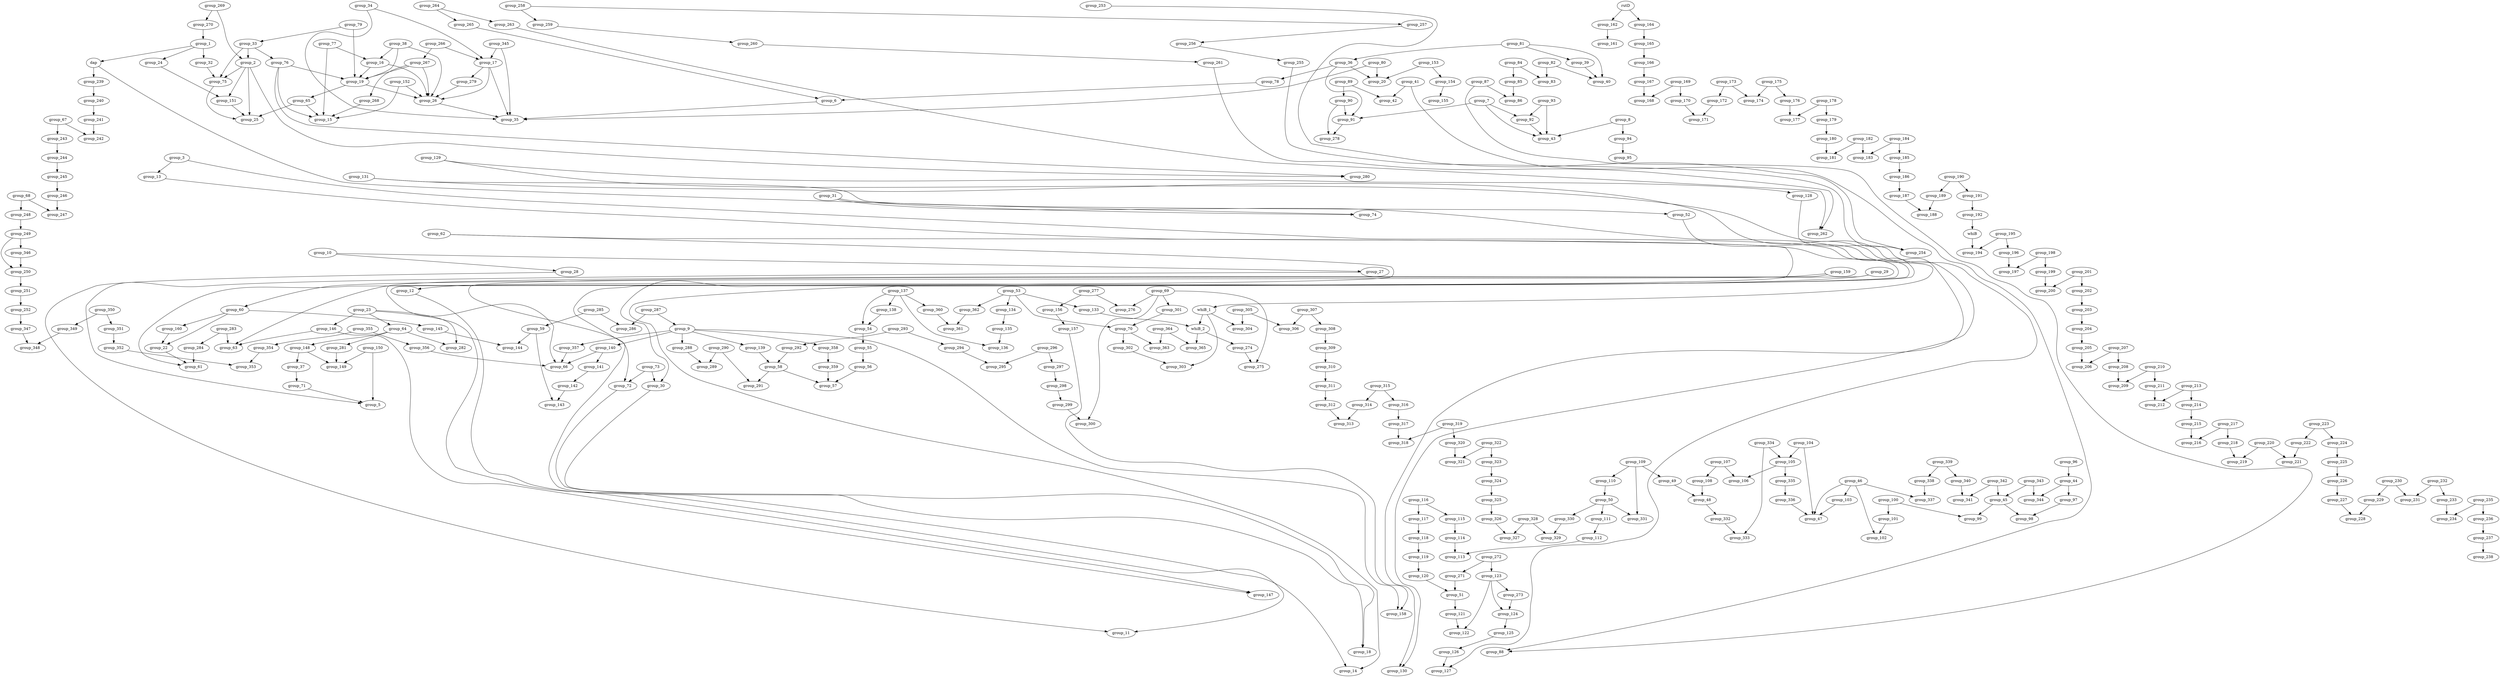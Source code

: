 digraph g
{

  /* list of nodes */
  "dap";
  "group_1";
  "group_10";
  "group_100";
  "group_101";
  "group_102";
  "group_103";
  "group_104";
  "group_105";
  "group_106";
  "group_107";
  "group_108";
  "group_109";
  "group_11";
  "group_110";
  "group_111";
  "group_112";
  "group_113";
  "group_114";
  "group_115";
  "group_116";
  "group_117";
  "group_118";
  "group_119";
  "group_12";
  "group_120";
  "group_121";
  "group_122";
  "group_123";
  "group_124";
  "group_125";
  "group_126";
  "group_127";
  "group_128";
  "group_129";
  "group_13";
  "group_130";
  "group_131";
  "group_133";
  "group_134";
  "group_135";
  "group_136";
  "group_137";
  "group_138";
  "group_139";
  "group_14";
  "group_140";
  "group_141";
  "group_142";
  "group_143";
  "group_144";
  "group_145";
  "group_146";
  "group_147";
  "group_148";
  "group_149";
  "group_15";
  "group_150";
  "group_151";
  "group_152";
  "group_153";
  "group_154";
  "group_155";
  "group_156";
  "group_157";
  "group_158";
  "group_159";
  "group_16";
  "group_160";
  "group_161";
  "group_162";
  "group_164";
  "group_165";
  "group_166";
  "group_167";
  "group_168";
  "group_169";
  "group_17";
  "group_170";
  "group_171";
  "group_172";
  "group_173";
  "group_174";
  "group_175";
  "group_176";
  "group_177";
  "group_178";
  "group_179";
  "group_18";
  "group_180";
  "group_181";
  "group_182";
  "group_183";
  "group_184";
  "group_185";
  "group_186";
  "group_187";
  "group_188";
  "group_189";
  "group_19";
  "group_190";
  "group_191";
  "group_192";
  "group_194";
  "group_195";
  "group_196";
  "group_197";
  "group_198";
  "group_199";
  "group_2";
  "group_20";
  "group_200";
  "group_201";
  "group_202";
  "group_203";
  "group_204";
  "group_205";
  "group_206";
  "group_207";
  "group_208";
  "group_209";
  "group_210";
  "group_211";
  "group_212";
  "group_213";
  "group_214";
  "group_215";
  "group_216";
  "group_217";
  "group_218";
  "group_219";
  "group_22";
  "group_220";
  "group_221";
  "group_222";
  "group_223";
  "group_224";
  "group_225";
  "group_226";
  "group_227";
  "group_228";
  "group_229";
  "group_23";
  "group_230";
  "group_231";
  "group_232";
  "group_233";
  "group_234";
  "group_235";
  "group_236";
  "group_237";
  "group_238";
  "group_239";
  "group_24";
  "group_240";
  "group_241";
  "group_242";
  "group_243";
  "group_244";
  "group_245";
  "group_246";
  "group_247";
  "group_248";
  "group_249";
  "group_25";
  "group_250";
  "group_251";
  "group_252";
  "group_253";
  "group_254";
  "group_255";
  "group_256";
  "group_257";
  "group_258";
  "group_259";
  "group_26";
  "group_260";
  "group_261";
  "group_262";
  "group_263";
  "group_264";
  "group_265";
  "group_266";
  "group_267";
  "group_268";
  "group_269";
  "group_27";
  "group_270";
  "group_271";
  "group_272";
  "group_273";
  "group_274";
  "group_275";
  "group_276";
  "group_277";
  "group_278";
  "group_279";
  "group_28";
  "group_280";
  "group_281";
  "group_282";
  "group_283";
  "group_284";
  "group_285";
  "group_286";
  "group_287";
  "group_288";
  "group_289";
  "group_29";
  "group_290";
  "group_291";
  "group_292";
  "group_293";
  "group_294";
  "group_295";
  "group_296";
  "group_297";
  "group_298";
  "group_299";
  "group_3";
  "group_30";
  "group_300";
  "group_301";
  "group_302";
  "group_303";
  "group_304";
  "group_305";
  "group_306";
  "group_307";
  "group_308";
  "group_309";
  "group_31";
  "group_310";
  "group_311";
  "group_312";
  "group_313";
  "group_314";
  "group_315";
  "group_316";
  "group_317";
  "group_318";
  "group_319";
  "group_32";
  "group_320";
  "group_321";
  "group_322";
  "group_323";
  "group_324";
  "group_325";
  "group_326";
  "group_327";
  "group_328";
  "group_329";
  "group_33";
  "group_330";
  "group_331";
  "group_332";
  "group_333";
  "group_334";
  "group_335";
  "group_336";
  "group_337";
  "group_338";
  "group_339";
  "group_34";
  "group_340";
  "group_341";
  "group_342";
  "group_343";
  "group_344";
  "group_345";
  "group_346";
  "group_347";
  "group_348";
  "group_349";
  "group_35";
  "group_350";
  "group_351";
  "group_352";
  "group_353";
  "group_354";
  "group_355";
  "group_356";
  "group_357";
  "group_358";
  "group_359";
  "group_36";
  "group_360";
  "group_361";
  "group_362";
  "group_363";
  "group_364";
  "group_365";
  "group_37";
  "group_38";
  "group_39";
  "group_40";
  "group_41";
  "group_42";
  "group_43";
  "group_44";
  "group_45";
  "group_46";
  "group_47";
  "group_48";
  "group_49";
  "group_5";
  "group_50";
  "group_51";
  "group_52";
  "group_53";
  "group_54";
  "group_55";
  "group_56";
  "group_57";
  "group_58";
  "group_59";
  "group_6";
  "group_60";
  "group_61";
  "group_62";
  "group_63";
  "group_64";
  "group_65";
  "group_66";
  "group_67";
  "group_68";
  "group_69";
  "group_7";
  "group_70";
  "group_71";
  "group_72";
  "group_73";
  "group_74";
  "group_75";
  "group_76";
  "group_77";
  "group_78";
  "group_79";
  "group_8";
  "group_80";
  "group_81";
  "group_82";
  "group_83";
  "group_84";
  "group_85";
  "group_86";
  "group_87";
  "group_88";
  "group_89";
  "group_9";
  "group_90";
  "group_91";
  "group_92";
  "group_93";
  "group_94";
  "group_95";
  "group_96";
  "group_97";
  "group_98";
  "group_99";
  "rutD";
  "whiB";
  "whiB_1";
  "whiB_2";

  /* list of edges */
  "dap" -> "group_239" [weight = "1"];
  "dap" -> "group_74" [weight = "0.363636363636364"];
  "group_100" -> "group_101" [weight = "1"];
  "group_100" -> "group_99" [weight = "1"];
  "group_101" -> "group_102" [weight = "1"];
  "group_103" -> "group_47" [weight = "1"];
  "group_104" -> "group_105" [weight = "1"];
  "group_104" -> "group_47" [weight = "1"];
  "group_105" -> "group_106" [weight = "1"];
  "group_105" -> "group_335" [weight = "1"];
  "group_107" -> "group_106" [weight = "1"];
  "group_107" -> "group_108" [weight = "1"];
  "group_108" -> "group_48" [weight = "1"];
  "group_109" -> "group_110" [weight = "1"];
  "group_109" -> "group_331" [weight = "1"];
  "group_109" -> "group_49" [weight = "1"];
  "group_10" -> "group_27" [weight = "0.235294117647059"];
  "group_10" -> "group_28" [weight = "0.363636363636364"];
  "group_110" -> "group_50" [weight = "1"];
  "group_111" -> "group_112" [weight = "1"];
  "group_112" -> "group_113" [weight = "1"];
  "group_114" -> "group_113" [weight = "1"];
  "group_115" -> "group_114" [weight = "1"];
  "group_116" -> "group_115" [weight = "1"];
  "group_116" -> "group_117" [weight = "1"];
  "group_117" -> "group_118" [weight = "1"];
  "group_118" -> "group_119" [weight = "1"];
  "group_119" -> "group_120" [weight = "1"];
  "group_120" -> "group_51" [weight = "1"];
  "group_121" -> "group_122" [weight = "1"];
  "group_123" -> "group_122" [weight = "1"];
  "group_123" -> "group_124" [weight = "1"];
  "group_123" -> "group_273" [weight = "1"];
  "group_124" -> "group_125" [weight = "0.5"];
  "group_125" -> "group_126" [weight = "0.5"];
  "group_126" -> "group_127" [weight = "0.5"];
  "group_128" -> "group_127" [weight = "0.5"];
  "group_129" -> "group_128" [weight = "0.5"];
  "group_129" -> "group_130" [weight = "0.5"];
  "group_12" -> "group_11" [weight = "0.363636363636364"];
  "group_131" -> "group_130" [weight = "0.5"];
  "group_131" -> "group_52" [weight = "0.5"];
  "group_133" -> "whiB_2" [weight = "1"];
  "group_134" -> "group_135" [weight = "1"];
  "group_135" -> "group_136" [weight = "1"];
  "group_137" -> "group_136" [weight = "1"];
  "group_137" -> "group_138" [weight = "1"];
  "group_137" -> "group_360" [weight = "3"];
  "group_137" -> "group_54" [weight = "3"];
  "group_138" -> "group_54" [weight = "1"];
  "group_139" -> "group_58" [weight = "1"];
  "group_13" -> "group_14" [weight = "0.235294117647059"];
  "group_140" -> "group_141" [weight = "1"];
  "group_140" -> "group_66" [weight = "0.5"];
  "group_141" -> "group_142" [weight = "1"];
  "group_142" -> "group_143" [weight = "1"];
  "group_145" -> "group_144" [weight = "1"];
  "group_146" -> "group_147" [weight = "0.333333333333333"];
  "group_146" -> "group_63" [weight = "0.333333333333333"];
  "group_148" -> "group_149" [weight = "1"];
  "group_148" -> "group_37" [weight = "0.5"];
  "group_150" -> "group_149" [weight = "1"];
  "group_150" -> "group_5" [weight = "1"];
  "group_151" -> "group_25" [weight = "1"];
  "group_152" -> "group_15" [weight = "1"];
  "group_152" -> "group_26" [weight = "1"];
  "group_153" -> "group_154" [weight = "1"];
  "group_153" -> "group_20" [weight = "1"];
  "group_154" -> "group_155" [weight = "1"];
  "group_156" -> "group_157" [weight = "0.5"];
  "group_157" -> "group_158" [weight = "0.5"];
  "group_159" -> "group_60" [weight = "0.5"];
  "group_159" -> "group_66" [weight = "0.5"];
  "group_160" -> "group_22" [weight = "0.5"];
  "group_162" -> "group_161" [weight = "1"];
  "group_164" -> "group_165" [weight = "1"];
  "group_165" -> "group_166" [weight = "1"];
  "group_166" -> "group_167" [weight = "1"];
  "group_167" -> "group_168" [weight = "1"];
  "group_169" -> "group_168" [weight = "1"];
  "group_169" -> "group_170" [weight = "1"];
  "group_16" -> "group_19" [weight = "3"];
  "group_16" -> "group_26" [weight = "3"];
  "group_170" -> "group_171" [weight = "1"];
  "group_172" -> "group_171" [weight = "1"];
  "group_173" -> "group_172" [weight = "1"];
  "group_173" -> "group_174" [weight = "1"];
  "group_175" -> "group_174" [weight = "1"];
  "group_175" -> "group_176" [weight = "1"];
  "group_176" -> "group_177" [weight = "1"];
  "group_178" -> "group_177" [weight = "1"];
  "group_178" -> "group_179" [weight = "1"];
  "group_179" -> "group_180" [weight = "1"];
  "group_17" -> "group_26" [weight = "0.8"];
  "group_17" -> "group_279" [weight = "0.5"];
  "group_17" -> "group_35" [weight = "0.6"];
  "group_180" -> "group_181" [weight = "1"];
  "group_182" -> "group_181" [weight = "1"];
  "group_182" -> "group_183" [weight = "1"];
  "group_184" -> "group_183" [weight = "1"];
  "group_184" -> "group_185" [weight = "1"];
  "group_185" -> "group_186" [weight = "1"];
  "group_186" -> "group_187" [weight = "1"];
  "group_187" -> "group_188" [weight = "1"];
  "group_189" -> "group_188" [weight = "1"];
  "group_190" -> "group_189" [weight = "1"];
  "group_190" -> "group_191" [weight = "1"];
  "group_191" -> "group_192" [weight = "1"];
  "group_192" -> "whiB" [weight = "1"];
  "group_195" -> "group_194" [weight = "1"];
  "group_195" -> "group_196" [weight = "1"];
  "group_196" -> "group_197" [weight = "1"];
  "group_198" -> "group_197" [weight = "1"];
  "group_198" -> "group_199" [weight = "1"];
  "group_199" -> "group_200" [weight = "1"];
  "group_19" -> "group_26" [weight = "1.5"];
  "group_19" -> "group_65" [weight = "1"];
  "group_1" -> "dap" [weight = "0.235294117647059"];
  "group_1" -> "group_24" [weight = "0.5"];
  "group_1" -> "group_32" [weight = "0.8"];
  "group_201" -> "group_200" [weight = "1"];
  "group_201" -> "group_202" [weight = "1"];
  "group_202" -> "group_203" [weight = "1"];
  "group_203" -> "group_204" [weight = "1"];
  "group_204" -> "group_205" [weight = "1"];
  "group_205" -> "group_206" [weight = "1"];
  "group_207" -> "group_206" [weight = "1"];
  "group_207" -> "group_208" [weight = "1"];
  "group_208" -> "group_209" [weight = "1"];
  "group_210" -> "group_209" [weight = "1"];
  "group_210" -> "group_211" [weight = "1"];
  "group_211" -> "group_212" [weight = "1"];
  "group_213" -> "group_212" [weight = "1"];
  "group_213" -> "group_214" [weight = "1"];
  "group_214" -> "group_215" [weight = "1"];
  "group_215" -> "group_216" [weight = "1"];
  "group_217" -> "group_216" [weight = "1"];
  "group_217" -> "group_218" [weight = "1"];
  "group_218" -> "group_219" [weight = "1"];
  "group_220" -> "group_219" [weight = "1"];
  "group_220" -> "group_221" [weight = "1"];
  "group_222" -> "group_221" [weight = "1"];
  "group_223" -> "group_222" [weight = "1"];
  "group_223" -> "group_224" [weight = "1"];
  "group_224" -> "group_225" [weight = "1"];
  "group_225" -> "group_226" [weight = "1"];
  "group_226" -> "group_227" [weight = "1"];
  "group_227" -> "group_228" [weight = "1"];
  "group_229" -> "group_228" [weight = "1"];
  "group_22" -> "group_61" [weight = "0.333333333333333"];
  "group_230" -> "group_229" [weight = "1"];
  "group_230" -> "group_231" [weight = "1"];
  "group_232" -> "group_231" [weight = "1"];
  "group_232" -> "group_233" [weight = "1"];
  "group_233" -> "group_234" [weight = "1"];
  "group_235" -> "group_234" [weight = "1"];
  "group_235" -> "group_236" [weight = "1"];
  "group_236" -> "group_237" [weight = "1"];
  "group_237" -> "group_238" [weight = "1"];
  "group_239" -> "group_240" [weight = "1"];
  "group_23" -> "group_146" [weight = "1"];
  "group_23" -> "group_147" [weight = "0.333333333333333"];
  "group_23" -> "group_282" [weight = "1"];
  "group_23" -> "group_64" [weight = "0.333333333333333"];
  "group_240" -> "group_241" [weight = "1"];
  "group_241" -> "group_242" [weight = "1"];
  "group_243" -> "group_244" [weight = "1"];
  "group_244" -> "group_245" [weight = "1"];
  "group_245" -> "group_246" [weight = "1"];
  "group_246" -> "group_247" [weight = "1"];
  "group_248" -> "group_249" [weight = "1"];
  "group_249" -> "group_250" [weight = "1.5"];
  "group_249" -> "group_346" [weight = "3"];
  "group_24" -> "group_151" [weight = "0.5"];
  "group_250" -> "group_251" [weight = "1"];
  "group_251" -> "group_252" [weight = "1"];
  "group_252" -> "group_347" [weight = "3"];
  "group_253" -> "group_254" [weight = "0.666666666666667"];
  "group_255" -> "group_254" [weight = "0.666666666666667"];
  "group_256" -> "group_255" [weight = "0.666666666666667"];
  "group_257" -> "group_256" [weight = "0.666666666666667"];
  "group_258" -> "group_257" [weight = "0.666666666666667"];
  "group_258" -> "group_259" [weight = "0.666666666666667"];
  "group_259" -> "group_260" [weight = "0.666666666666667"];
  "group_260" -> "group_261" [weight = "0.666666666666667"];
  "group_261" -> "group_262" [weight = "0.666666666666667"];
  "group_263" -> "group_262" [weight = "0.666666666666667"];
  "group_264" -> "group_263" [weight = "0.666666666666667"];
  "group_264" -> "group_265" [weight = "0.666666666666667"];
  "group_265" -> "group_6" [weight = "0.666666666666667"];
  "group_266" -> "group_17" [weight = "2"];
  "group_266" -> "group_267" [weight = "2"];
  "group_267" -> "group_19" [weight = "0.5"];
  "group_267" -> "group_26" [weight = "0.5"];
  "group_267" -> "group_268" [weight = "2"];
  "group_268" -> "group_15" [weight = "2"];
  "group_269" -> "group_2" [weight = "2"];
  "group_269" -> "group_270" [weight = "2"];
  "group_26" -> "group_35" [weight = "1"];
  "group_270" -> "group_1" [weight = "2"];
  "group_271" -> "group_51" [weight = "1"];
  "group_272" -> "group_123" [weight = "1"];
  "group_272" -> "group_271" [weight = "1"];
  "group_273" -> "group_124" [weight = "1"];
  "group_274" -> "group_275" [weight = "1"];
  "group_277" -> "group_156" [weight = "1"];
  "group_277" -> "group_276" [weight = "1"];
  "group_279" -> "group_26" [weight = "0.5"];
  "group_27" -> "group_5" [weight = "0.363636363636364"];
  "group_281" -> "group_149" [weight = "1"];
  "group_283" -> "group_284" [weight = "1"];
  "group_283" -> "group_63" [weight = "1"];
  "group_284" -> "group_61" [weight = "1"];
  "group_285" -> "group_286" [weight = "1"];
  "group_285" -> "group_59" [weight = "1"];
  "group_287" -> "group_286" [weight = "1"];
  "group_287" -> "group_9" [weight = "1"];
  "group_288" -> "group_289" [weight = "1"];
  "group_28" -> "group_11" [weight = "0.235294117647059"];
  "group_290" -> "group_289" [weight = "1"];
  "group_290" -> "group_291" [weight = "1"];
  "group_292" -> "group_58" [weight = "1"];
  "group_293" -> "group_292" [weight = "1"];
  "group_293" -> "group_294" [weight = "1"];
  "group_294" -> "group_295" [weight = "1"];
  "group_296" -> "group_295" [weight = "1"];
  "group_296" -> "group_297" [weight = "1"];
  "group_297" -> "group_298" [weight = "1"];
  "group_298" -> "group_299" [weight = "1"];
  "group_299" -> "group_300" [weight = "1"];
  "group_29" -> "group_12" [weight = "0.235294117647059"];
  "group_29" -> "group_72" [weight = "0.363636363636364"];
  "group_2" -> "group_151" [weight = "0.5"];
  "group_2" -> "group_25" [weight = "3"];
  "group_2" -> "group_280" [weight = "0.5"];
  "group_2" -> "group_75" [weight = "0.4"];
  "group_301" -> "group_70" [weight = "1"];
  "group_302" -> "group_303" [weight = "1"];
  "group_305" -> "group_304" [weight = "1"];
  "group_305" -> "group_306" [weight = "1"];
  "group_307" -> "group_306" [weight = "1"];
  "group_307" -> "group_308" [weight = "1"];
  "group_308" -> "group_309" [weight = "1"];
  "group_309" -> "group_310" [weight = "1"];
  "group_30" -> "group_18" [weight = "0.363636363636364"];
  "group_310" -> "group_311" [weight = "1"];
  "group_311" -> "group_312" [weight = "1"];
  "group_312" -> "group_313" [weight = "1"];
  "group_314" -> "group_313" [weight = "1"];
  "group_315" -> "group_314" [weight = "1"];
  "group_315" -> "group_316" [weight = "1"];
  "group_316" -> "group_317" [weight = "1"];
  "group_317" -> "group_318" [weight = "1"];
  "group_319" -> "group_318" [weight = "1"];
  "group_319" -> "group_320" [weight = "1"];
  "group_31" -> "group_14" [weight = "0.235294117647059"];
  "group_31" -> "group_74" [weight = "0.363636363636364"];
  "group_320" -> "group_321" [weight = "1"];
  "group_322" -> "group_321" [weight = "1"];
  "group_322" -> "group_323" [weight = "1"];
  "group_323" -> "group_324" [weight = "1"];
  "group_324" -> "group_325" [weight = "1"];
  "group_325" -> "group_326" [weight = "1"];
  "group_326" -> "group_327" [weight = "1"];
  "group_328" -> "group_327" [weight = "1"];
  "group_328" -> "group_329" [weight = "1"];
  "group_32" -> "group_75" [weight = "0.8"];
  "group_330" -> "group_329" [weight = "1"];
  "group_332" -> "group_333" [weight = "1"];
  "group_334" -> "group_105" [weight = "1"];
  "group_334" -> "group_333" [weight = "1"];
  "group_335" -> "group_336" [weight = "1"];
  "group_336" -> "group_47" [weight = "1"];
  "group_338" -> "group_337" [weight = "1"];
  "group_339" -> "group_338" [weight = "1"];
  "group_339" -> "group_340" [weight = "1"];
  "group_33" -> "group_2" [weight = "2"];
  "group_33" -> "group_75" [weight = "4"];
  "group_33" -> "group_76" [weight = "2"];
  "group_340" -> "group_341" [weight = "1"];
  "group_342" -> "group_341" [weight = "1"];
  "group_342" -> "group_45" [weight = "1"];
  "group_343" -> "group_344" [weight = "1"];
  "group_343" -> "group_45" [weight = "1"];
  "group_345" -> "group_17" [weight = "3"];
  "group_345" -> "group_35" [weight = "3"];
  "group_346" -> "group_250" [weight = "3"];
  "group_347" -> "group_348" [weight = "3"];
  "group_349" -> "group_348" [weight = "3"];
  "group_34" -> "group_17" [weight = "0.307692307692308"];
  "group_34" -> "group_35" [weight = "0.307692307692308"];
  "group_350" -> "group_349" [weight = "3"];
  "group_350" -> "group_351" [weight = "3"];
  "group_351" -> "group_352" [weight = "3"];
  "group_352" -> "group_353" [weight = "3"];
  "group_354" -> "group_353" [weight = "3"];
  "group_355" -> "group_354" [weight = "3"];
  "group_355" -> "group_356" [weight = "3"];
  "group_356" -> "group_66" [weight = "3"];
  "group_357" -> "group_66" [weight = "3"];
  "group_358" -> "group_359" [weight = "3"];
  "group_359" -> "group_57" [weight = "3"];
  "group_360" -> "group_361" [weight = "3"];
  "group_362" -> "group_361" [weight = "3"];
  "group_364" -> "group_363" [weight = "3"];
  "group_364" -> "group_365" [weight = "3"];
  "group_36" -> "group_20" [weight = "0.363636363636364"];
  "group_36" -> "group_78" [weight = "2"];
  "group_36" -> "group_91" [weight = "0.5"];
  "group_37" -> "group_71" [weight = "0.307692307692308"];
  "group_38" -> "group_16" [weight = "0.5"];
  "group_38" -> "group_19" [weight = "4"];
  "group_38" -> "group_26" [weight = "4"];
  "group_39" -> "group_40" [weight = "0.363636363636364"];
  "group_3" -> "group_13" [weight = "0.363636363636364"];
  "group_3" -> "group_30" [weight = "0.235294117647059"];
  "group_41" -> "group_42" [weight = "4"];
  "group_41" -> "group_88" [weight = "0.571428571428571"];
  "group_44" -> "group_344" [weight = "1"];
  "group_44" -> "group_97" [weight = "1"];
  "group_45" -> "group_98" [weight = "1"];
  "group_45" -> "group_99" [weight = "1"];
  "group_46" -> "group_102" [weight = "1"];
  "group_46" -> "group_103" [weight = "1"];
  "group_46" -> "group_337" [weight = "1"];
  "group_46" -> "group_47" [weight = "1"];
  "group_48" -> "group_332" [weight = "1"];
  "group_49" -> "group_48" [weight = "1"];
  "group_50" -> "group_111" [weight = "1"];
  "group_50" -> "group_330" [weight = "1"];
  "group_50" -> "group_331" [weight = "1"];
  "group_51" -> "group_121" [weight = "1"];
  "group_52" -> "whiB_1" [weight = "0.5"];
  "group_53" -> "group_133" [weight = "1"];
  "group_53" -> "group_134" [weight = "1"];
  "group_53" -> "group_362" [weight = "3"];
  "group_53" -> "group_70" [weight = "3"];
  "group_54" -> "group_55" [weight = "3"];
  "group_55" -> "group_56" [weight = "1"];
  "group_56" -> "group_57" [weight = "3"];
  "group_58" -> "group_291" [weight = "1"];
  "group_58" -> "group_57" [weight = "1"];
  "group_59" -> "group_143" [weight = "1"];
  "group_59" -> "group_144" [weight = "1"];
  "group_60" -> "group_145" [weight = "1"];
  "group_60" -> "group_160" [weight = "0.5"];
  "group_60" -> "group_22" [weight = "1"];
  "group_62" -> "group_61" [weight = "0.333333333333333"];
  "group_62" -> "group_63" [weight = "0.333333333333333"];
  "group_64" -> "group_148" [weight = "0.333333333333333"];
  "group_64" -> "group_281" [weight = "1"];
  "group_64" -> "group_282" [weight = "1"];
  "group_65" -> "group_15" [weight = "1"];
  "group_65" -> "group_25" [weight = "1"];
  "group_67" -> "group_242" [weight = "1"];
  "group_67" -> "group_243" [weight = "1"];
  "group_68" -> "group_247" [weight = "1"];
  "group_68" -> "group_248" [weight = "1"];
  "group_69" -> "group_275" [weight = "1"];
  "group_69" -> "group_276" [weight = "1"];
  "group_69" -> "group_300" [weight = "1"];
  "group_69" -> "group_301" [weight = "1"];
  "group_6" -> "group_35" [weight = "0.285714285714286"];
  "group_70" -> "group_302" [weight = "1"];
  "group_70" -> "group_363" [weight = "3"];
  "group_71" -> "group_5" [weight = "0.571428571428571"];
  "group_72" -> "group_18" [weight = "0.266666666666667"];
  "group_73" -> "group_30" [weight = "2"];
  "group_73" -> "group_72" [weight = "2"];
  "group_75" -> "group_25" [weight = "1.5"];
  "group_76" -> "group_15" [weight = "2"];
  "group_76" -> "group_19" [weight = "0.5"];
  "group_76" -> "group_280" [weight = "0.5"];
  "group_77" -> "group_15" [weight = "2"];
  "group_77" -> "group_16" [weight = "2"];
  "group_78" -> "group_6" [weight = "0.5"];
  "group_79" -> "group_19" [weight = "4"];
  "group_79" -> "group_33" [weight = "0.363636363636364"];
  "group_7" -> "group_43" [weight = "1"];
  "group_7" -> "group_91" [weight = "0.444444444444444"];
  "group_7" -> "group_92" [weight = "0.8"];
  "group_80" -> "group_20" [weight = "4"];
  "group_80" -> "group_35" [weight = "0.266666666666667"];
  "group_81" -> "group_36" [weight = "4"];
  "group_81" -> "group_39" [weight = "0.363636363636364"];
  "group_81" -> "group_40" [weight = "4"];
  "group_82" -> "group_40" [weight = "0.363636363636364"];
  "group_82" -> "group_83" [weight = "4"];
  "group_84" -> "group_83" [weight = "0.363636363636364"];
  "group_84" -> "group_85" [weight = "4"];
  "group_85" -> "group_86" [weight = "4"];
  "group_87" -> "group_86" [weight = "4"];
  "group_87" -> "group_88" [weight = "0.571428571428571"];
  "group_89" -> "group_42" [weight = "4"];
  "group_89" -> "group_90" [weight = "4"];
  "group_8" -> "group_43" [weight = "0.571428571428571"];
  "group_8" -> "group_94" [weight = "4"];
  "group_90" -> "group_278" [weight = "1"];
  "group_90" -> "group_91" [weight = "1.33333333333333"];
  "group_91" -> "group_278" [weight = "1"];
  "group_92" -> "group_43" [weight = "1"];
  "group_93" -> "group_43" [weight = "4"];
  "group_93" -> "group_92" [weight = "0.571428571428571"];
  "group_94" -> "group_95" [weight = "4"];
  "group_96" -> "group_44" [weight = "1"];
  "group_97" -> "group_98" [weight = "1"];
  "group_9" -> "group_139" [weight = "1"];
  "group_9" -> "group_140" [weight = "0.333333333333333"];
  "group_9" -> "group_158" [weight = "0.5"];
  "group_9" -> "group_288" [weight = "1"];
  "group_9" -> "group_357" [weight = "3"];
  "group_9" -> "group_358" [weight = "3"];
  "rutD" -> "group_162" [weight = "1"];
  "rutD" -> "group_164" [weight = "1"];
  "whiB_1" -> "group_303" [weight = "1"];
  "whiB_1" -> "group_304" [weight = "1"];
  "whiB_1" -> "whiB_2" [weight = "3"];
  "whiB_2" -> "group_274" [weight = "1"];
  "whiB_2" -> "group_365" [weight = "3"];
  "whiB" -> "group_194" [weight = "1"];
}
